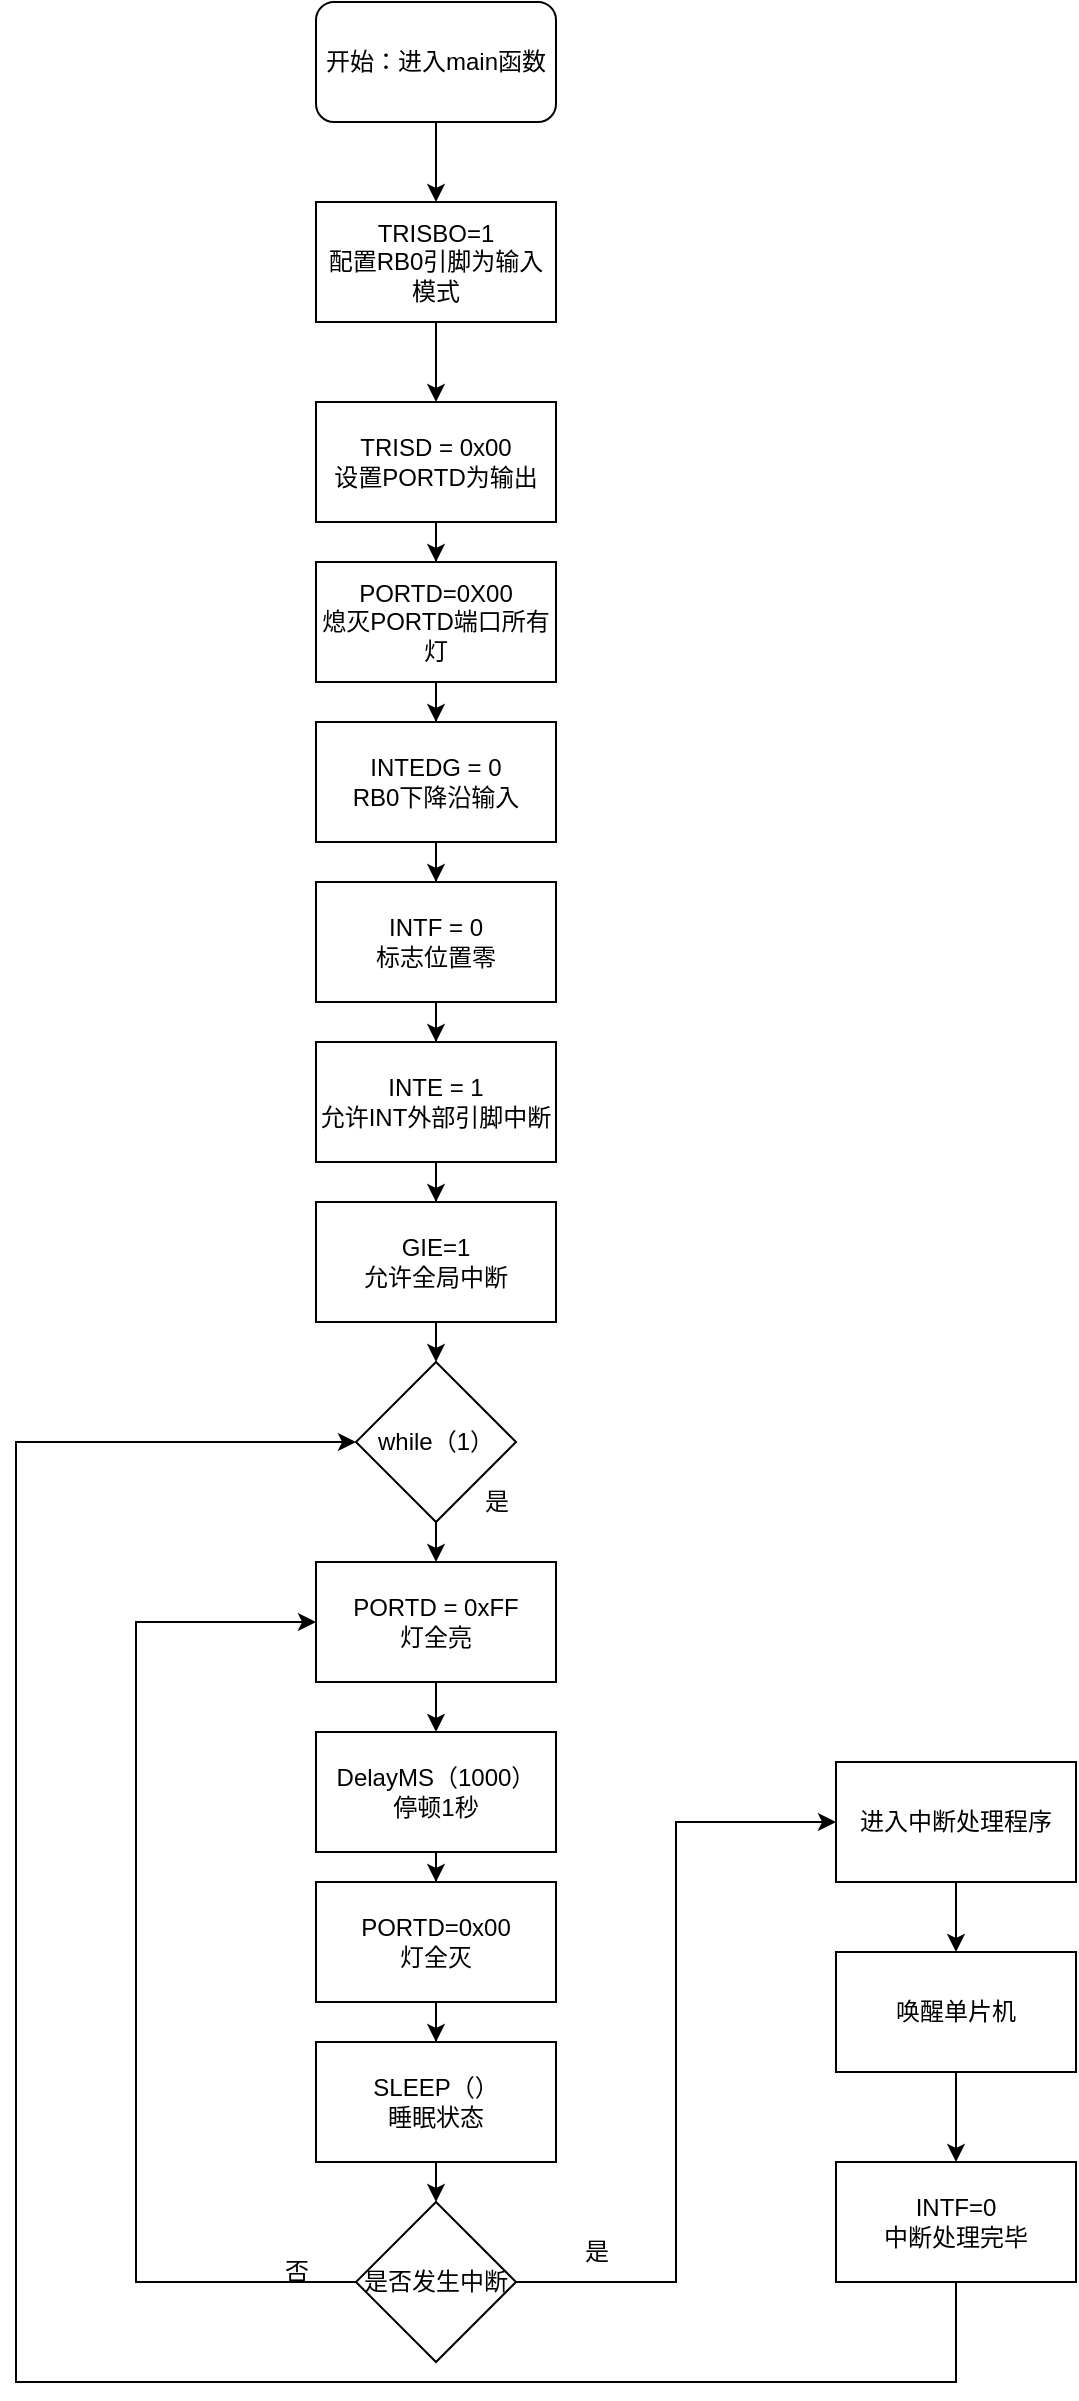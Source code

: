 <mxfile version="20.5.1" type="github">
  <diagram id="TKiDiDh5SZZHWiYgm6Ub" name="第 1 页">
    <mxGraphModel dx="1422" dy="762" grid="1" gridSize="10" guides="1" tooltips="1" connect="1" arrows="1" fold="1" page="1" pageScale="1" pageWidth="1200" pageHeight="1600" math="0" shadow="0">
      <root>
        <mxCell id="0" />
        <mxCell id="1" parent="0" />
        <mxCell id="6cQkPqsOv6DgXbVo88Bq-1" style="edgeStyle=orthogonalEdgeStyle;rounded=0;orthogonalLoop=1;jettySize=auto;html=1;exitX=0.5;exitY=1;exitDx=0;exitDy=0;entryX=0.5;entryY=0;entryDx=0;entryDy=0;" edge="1" parent="1" source="6cQkPqsOv6DgXbVo88Bq-2" target="6cQkPqsOv6DgXbVo88Bq-4">
          <mxGeometry relative="1" as="geometry" />
        </mxCell>
        <mxCell id="6cQkPqsOv6DgXbVo88Bq-2" value="开始：进入main函数" style="rounded=1;whiteSpace=wrap;html=1;" vertex="1" parent="1">
          <mxGeometry x="270" y="150" width="120" height="60" as="geometry" />
        </mxCell>
        <mxCell id="6cQkPqsOv6DgXbVo88Bq-3" style="edgeStyle=orthogonalEdgeStyle;rounded=0;orthogonalLoop=1;jettySize=auto;html=1;" edge="1" parent="1" source="6cQkPqsOv6DgXbVo88Bq-4" target="6cQkPqsOv6DgXbVo88Bq-6">
          <mxGeometry relative="1" as="geometry" />
        </mxCell>
        <mxCell id="6cQkPqsOv6DgXbVo88Bq-4" value="TRISBO=1&lt;br&gt;配置RB0引脚为输入模式" style="rounded=0;whiteSpace=wrap;html=1;" vertex="1" parent="1">
          <mxGeometry x="270" y="250" width="120" height="60" as="geometry" />
        </mxCell>
        <mxCell id="6cQkPqsOv6DgXbVo88Bq-5" style="edgeStyle=orthogonalEdgeStyle;rounded=0;orthogonalLoop=1;jettySize=auto;html=1;" edge="1" parent="1" source="6cQkPqsOv6DgXbVo88Bq-6" target="6cQkPqsOv6DgXbVo88Bq-8">
          <mxGeometry relative="1" as="geometry" />
        </mxCell>
        <mxCell id="6cQkPqsOv6DgXbVo88Bq-6" value="TRISD = 0x00&lt;br&gt;设置PORTD为输出" style="rounded=0;whiteSpace=wrap;html=1;" vertex="1" parent="1">
          <mxGeometry x="270" y="350" width="120" height="60" as="geometry" />
        </mxCell>
        <mxCell id="6cQkPqsOv6DgXbVo88Bq-7" style="edgeStyle=orthogonalEdgeStyle;rounded=0;orthogonalLoop=1;jettySize=auto;html=1;" edge="1" parent="1" source="6cQkPqsOv6DgXbVo88Bq-8" target="6cQkPqsOv6DgXbVo88Bq-10">
          <mxGeometry relative="1" as="geometry" />
        </mxCell>
        <mxCell id="6cQkPqsOv6DgXbVo88Bq-8" value="PORTD=0X00&lt;br&gt;熄灭PORTD端口所有灯" style="rounded=0;whiteSpace=wrap;html=1;" vertex="1" parent="1">
          <mxGeometry x="270" y="430" width="120" height="60" as="geometry" />
        </mxCell>
        <mxCell id="6cQkPqsOv6DgXbVo88Bq-9" style="edgeStyle=orthogonalEdgeStyle;rounded=0;orthogonalLoop=1;jettySize=auto;html=1;" edge="1" parent="1" source="6cQkPqsOv6DgXbVo88Bq-10" target="6cQkPqsOv6DgXbVo88Bq-12">
          <mxGeometry relative="1" as="geometry" />
        </mxCell>
        <mxCell id="6cQkPqsOv6DgXbVo88Bq-10" value="INTEDG = 0&lt;br&gt;RB0下降沿输入" style="rounded=0;whiteSpace=wrap;html=1;" vertex="1" parent="1">
          <mxGeometry x="270" y="510" width="120" height="60" as="geometry" />
        </mxCell>
        <mxCell id="6cQkPqsOv6DgXbVo88Bq-11" style="edgeStyle=orthogonalEdgeStyle;rounded=0;orthogonalLoop=1;jettySize=auto;html=1;" edge="1" parent="1" source="6cQkPqsOv6DgXbVo88Bq-12" target="6cQkPqsOv6DgXbVo88Bq-14">
          <mxGeometry relative="1" as="geometry" />
        </mxCell>
        <mxCell id="6cQkPqsOv6DgXbVo88Bq-12" value="INTF = 0&lt;br&gt;标志位置零" style="rounded=0;whiteSpace=wrap;html=1;" vertex="1" parent="1">
          <mxGeometry x="270" y="590" width="120" height="60" as="geometry" />
        </mxCell>
        <mxCell id="6cQkPqsOv6DgXbVo88Bq-13" style="edgeStyle=orthogonalEdgeStyle;rounded=0;orthogonalLoop=1;jettySize=auto;html=1;" edge="1" parent="1" source="6cQkPqsOv6DgXbVo88Bq-14" target="6cQkPqsOv6DgXbVo88Bq-16">
          <mxGeometry relative="1" as="geometry" />
        </mxCell>
        <mxCell id="6cQkPqsOv6DgXbVo88Bq-14" value="INTE = 1&lt;br&gt;允许INT外部引脚中断" style="rounded=0;whiteSpace=wrap;html=1;" vertex="1" parent="1">
          <mxGeometry x="270" y="670" width="120" height="60" as="geometry" />
        </mxCell>
        <mxCell id="6cQkPqsOv6DgXbVo88Bq-15" style="edgeStyle=orthogonalEdgeStyle;rounded=0;orthogonalLoop=1;jettySize=auto;html=1;exitX=0.5;exitY=1;exitDx=0;exitDy=0;entryX=0.5;entryY=0;entryDx=0;entryDy=0;" edge="1" parent="1" source="6cQkPqsOv6DgXbVo88Bq-16" target="6cQkPqsOv6DgXbVo88Bq-41">
          <mxGeometry relative="1" as="geometry" />
        </mxCell>
        <mxCell id="6cQkPqsOv6DgXbVo88Bq-16" value="GIE=1&lt;br&gt;允许全局中断" style="rounded=0;whiteSpace=wrap;html=1;" vertex="1" parent="1">
          <mxGeometry x="270" y="750" width="120" height="60" as="geometry" />
        </mxCell>
        <mxCell id="6cQkPqsOv6DgXbVo88Bq-46" style="edgeStyle=orthogonalEdgeStyle;rounded=0;orthogonalLoop=1;jettySize=auto;html=1;" edge="1" parent="1" source="6cQkPqsOv6DgXbVo88Bq-18" target="6cQkPqsOv6DgXbVo88Bq-45">
          <mxGeometry relative="1" as="geometry" />
        </mxCell>
        <mxCell id="6cQkPqsOv6DgXbVo88Bq-18" value="PORTD = 0xFF&lt;br&gt;灯全亮" style="rounded=0;whiteSpace=wrap;html=1;" vertex="1" parent="1">
          <mxGeometry x="270" y="930" width="120" height="60" as="geometry" />
        </mxCell>
        <mxCell id="6cQkPqsOv6DgXbVo88Bq-54" style="edgeStyle=orthogonalEdgeStyle;rounded=0;orthogonalLoop=1;jettySize=auto;html=1;" edge="1" parent="1" source="6cQkPqsOv6DgXbVo88Bq-21" target="6cQkPqsOv6DgXbVo88Bq-53">
          <mxGeometry relative="1" as="geometry" />
        </mxCell>
        <mxCell id="6cQkPqsOv6DgXbVo88Bq-21" value="进入中断处理程序" style="rounded=0;whiteSpace=wrap;html=1;" vertex="1" parent="1">
          <mxGeometry x="530" y="1030" width="120" height="60" as="geometry" />
        </mxCell>
        <mxCell id="6cQkPqsOv6DgXbVo88Bq-44" style="edgeStyle=orthogonalEdgeStyle;rounded=0;orthogonalLoop=1;jettySize=auto;html=1;entryX=0;entryY=0.5;entryDx=0;entryDy=0;" edge="1" parent="1" source="6cQkPqsOv6DgXbVo88Bq-24" target="6cQkPqsOv6DgXbVo88Bq-18">
          <mxGeometry relative="1" as="geometry">
            <Array as="points">
              <mxPoint x="180" y="1290" />
              <mxPoint x="180" y="960" />
            </Array>
          </mxGeometry>
        </mxCell>
        <mxCell id="6cQkPqsOv6DgXbVo88Bq-52" style="edgeStyle=orthogonalEdgeStyle;rounded=0;orthogonalLoop=1;jettySize=auto;html=1;exitX=1;exitY=0.5;exitDx=0;exitDy=0;entryX=0;entryY=0.5;entryDx=0;entryDy=0;" edge="1" parent="1" source="6cQkPqsOv6DgXbVo88Bq-24" target="6cQkPqsOv6DgXbVo88Bq-21">
          <mxGeometry relative="1" as="geometry">
            <mxPoint x="530" y="660" as="targetPoint" />
          </mxGeometry>
        </mxCell>
        <mxCell id="6cQkPqsOv6DgXbVo88Bq-24" value="是否发生中断" style="rhombus;whiteSpace=wrap;html=1;rounded=0;" vertex="1" parent="1">
          <mxGeometry x="290" y="1250" width="80" height="80" as="geometry" />
        </mxCell>
        <mxCell id="6cQkPqsOv6DgXbVo88Bq-25" value="是" style="text;html=1;align=center;verticalAlign=middle;resizable=0;points=[];autosize=1;strokeColor=none;fillColor=none;" vertex="1" parent="1">
          <mxGeometry x="390" y="1260" width="40" height="30" as="geometry" />
        </mxCell>
        <mxCell id="6cQkPqsOv6DgXbVo88Bq-26" value="否" style="text;html=1;align=center;verticalAlign=middle;resizable=0;points=[];autosize=1;strokeColor=none;fillColor=none;" vertex="1" parent="1">
          <mxGeometry x="240" y="1270" width="40" height="30" as="geometry" />
        </mxCell>
        <mxCell id="6cQkPqsOv6DgXbVo88Bq-38" style="edgeStyle=orthogonalEdgeStyle;rounded=0;orthogonalLoop=1;jettySize=auto;html=1;entryX=0;entryY=0.5;entryDx=0;entryDy=0;exitX=0.5;exitY=1;exitDx=0;exitDy=0;" edge="1" parent="1" source="6cQkPqsOv6DgXbVo88Bq-39" target="6cQkPqsOv6DgXbVo88Bq-41">
          <mxGeometry relative="1" as="geometry">
            <Array as="points">
              <mxPoint x="590" y="1340" />
              <mxPoint x="120" y="1340" />
              <mxPoint x="120" y="870" />
            </Array>
            <mxPoint x="450" y="1095" as="sourcePoint" />
            <mxPoint x="150" y="930" as="targetPoint" />
          </mxGeometry>
        </mxCell>
        <mxCell id="6cQkPqsOv6DgXbVo88Bq-39" value="INTF=0&lt;br&gt;中断处理完毕" style="whiteSpace=wrap;html=1;rounded=0;" vertex="1" parent="1">
          <mxGeometry x="530" y="1230" width="120" height="60" as="geometry" />
        </mxCell>
        <mxCell id="6cQkPqsOv6DgXbVo88Bq-40" style="edgeStyle=orthogonalEdgeStyle;rounded=0;orthogonalLoop=1;jettySize=auto;html=1;exitX=0.5;exitY=1;exitDx=0;exitDy=0;entryX=0.5;entryY=0;entryDx=0;entryDy=0;" edge="1" parent="1" source="6cQkPqsOv6DgXbVo88Bq-41" target="6cQkPqsOv6DgXbVo88Bq-18">
          <mxGeometry relative="1" as="geometry" />
        </mxCell>
        <mxCell id="6cQkPqsOv6DgXbVo88Bq-41" value="while（1）" style="rhombus;whiteSpace=wrap;html=1;rounded=0;" vertex="1" parent="1">
          <mxGeometry x="290" y="830" width="80" height="80" as="geometry" />
        </mxCell>
        <mxCell id="6cQkPqsOv6DgXbVo88Bq-42" value="是" style="text;html=1;align=center;verticalAlign=middle;resizable=0;points=[];autosize=1;strokeColor=none;fillColor=none;" vertex="1" parent="1">
          <mxGeometry x="340" y="885" width="40" height="30" as="geometry" />
        </mxCell>
        <mxCell id="6cQkPqsOv6DgXbVo88Bq-48" style="edgeStyle=orthogonalEdgeStyle;rounded=0;orthogonalLoop=1;jettySize=auto;html=1;" edge="1" parent="1" source="6cQkPqsOv6DgXbVo88Bq-45" target="6cQkPqsOv6DgXbVo88Bq-47">
          <mxGeometry relative="1" as="geometry" />
        </mxCell>
        <mxCell id="6cQkPqsOv6DgXbVo88Bq-45" value="DelayMS（1000）&lt;br&gt;停顿1秒" style="rounded=0;whiteSpace=wrap;html=1;" vertex="1" parent="1">
          <mxGeometry x="270" y="1015" width="120" height="60" as="geometry" />
        </mxCell>
        <mxCell id="6cQkPqsOv6DgXbVo88Bq-50" style="edgeStyle=orthogonalEdgeStyle;rounded=0;orthogonalLoop=1;jettySize=auto;html=1;" edge="1" parent="1" source="6cQkPqsOv6DgXbVo88Bq-47" target="6cQkPqsOv6DgXbVo88Bq-49">
          <mxGeometry relative="1" as="geometry" />
        </mxCell>
        <mxCell id="6cQkPqsOv6DgXbVo88Bq-47" value="PORTD=0x00&lt;br&gt;灯全灭" style="rounded=0;whiteSpace=wrap;html=1;" vertex="1" parent="1">
          <mxGeometry x="270" y="1090" width="120" height="60" as="geometry" />
        </mxCell>
        <mxCell id="6cQkPqsOv6DgXbVo88Bq-51" style="edgeStyle=orthogonalEdgeStyle;rounded=0;orthogonalLoop=1;jettySize=auto;html=1;exitX=0.5;exitY=1;exitDx=0;exitDy=0;entryX=0.5;entryY=0;entryDx=0;entryDy=0;" edge="1" parent="1" source="6cQkPqsOv6DgXbVo88Bq-49" target="6cQkPqsOv6DgXbVo88Bq-24">
          <mxGeometry relative="1" as="geometry" />
        </mxCell>
        <mxCell id="6cQkPqsOv6DgXbVo88Bq-49" value="SLEEP（）&lt;br&gt;睡眠状态" style="rounded=0;whiteSpace=wrap;html=1;" vertex="1" parent="1">
          <mxGeometry x="270" y="1170" width="120" height="60" as="geometry" />
        </mxCell>
        <mxCell id="6cQkPqsOv6DgXbVo88Bq-55" style="edgeStyle=orthogonalEdgeStyle;rounded=0;orthogonalLoop=1;jettySize=auto;html=1;entryX=0.5;entryY=0;entryDx=0;entryDy=0;" edge="1" parent="1" source="6cQkPqsOv6DgXbVo88Bq-53" target="6cQkPqsOv6DgXbVo88Bq-39">
          <mxGeometry relative="1" as="geometry" />
        </mxCell>
        <mxCell id="6cQkPqsOv6DgXbVo88Bq-53" value="唤醒单片机" style="rounded=0;whiteSpace=wrap;html=1;" vertex="1" parent="1">
          <mxGeometry x="530" y="1125" width="120" height="60" as="geometry" />
        </mxCell>
      </root>
    </mxGraphModel>
  </diagram>
</mxfile>
